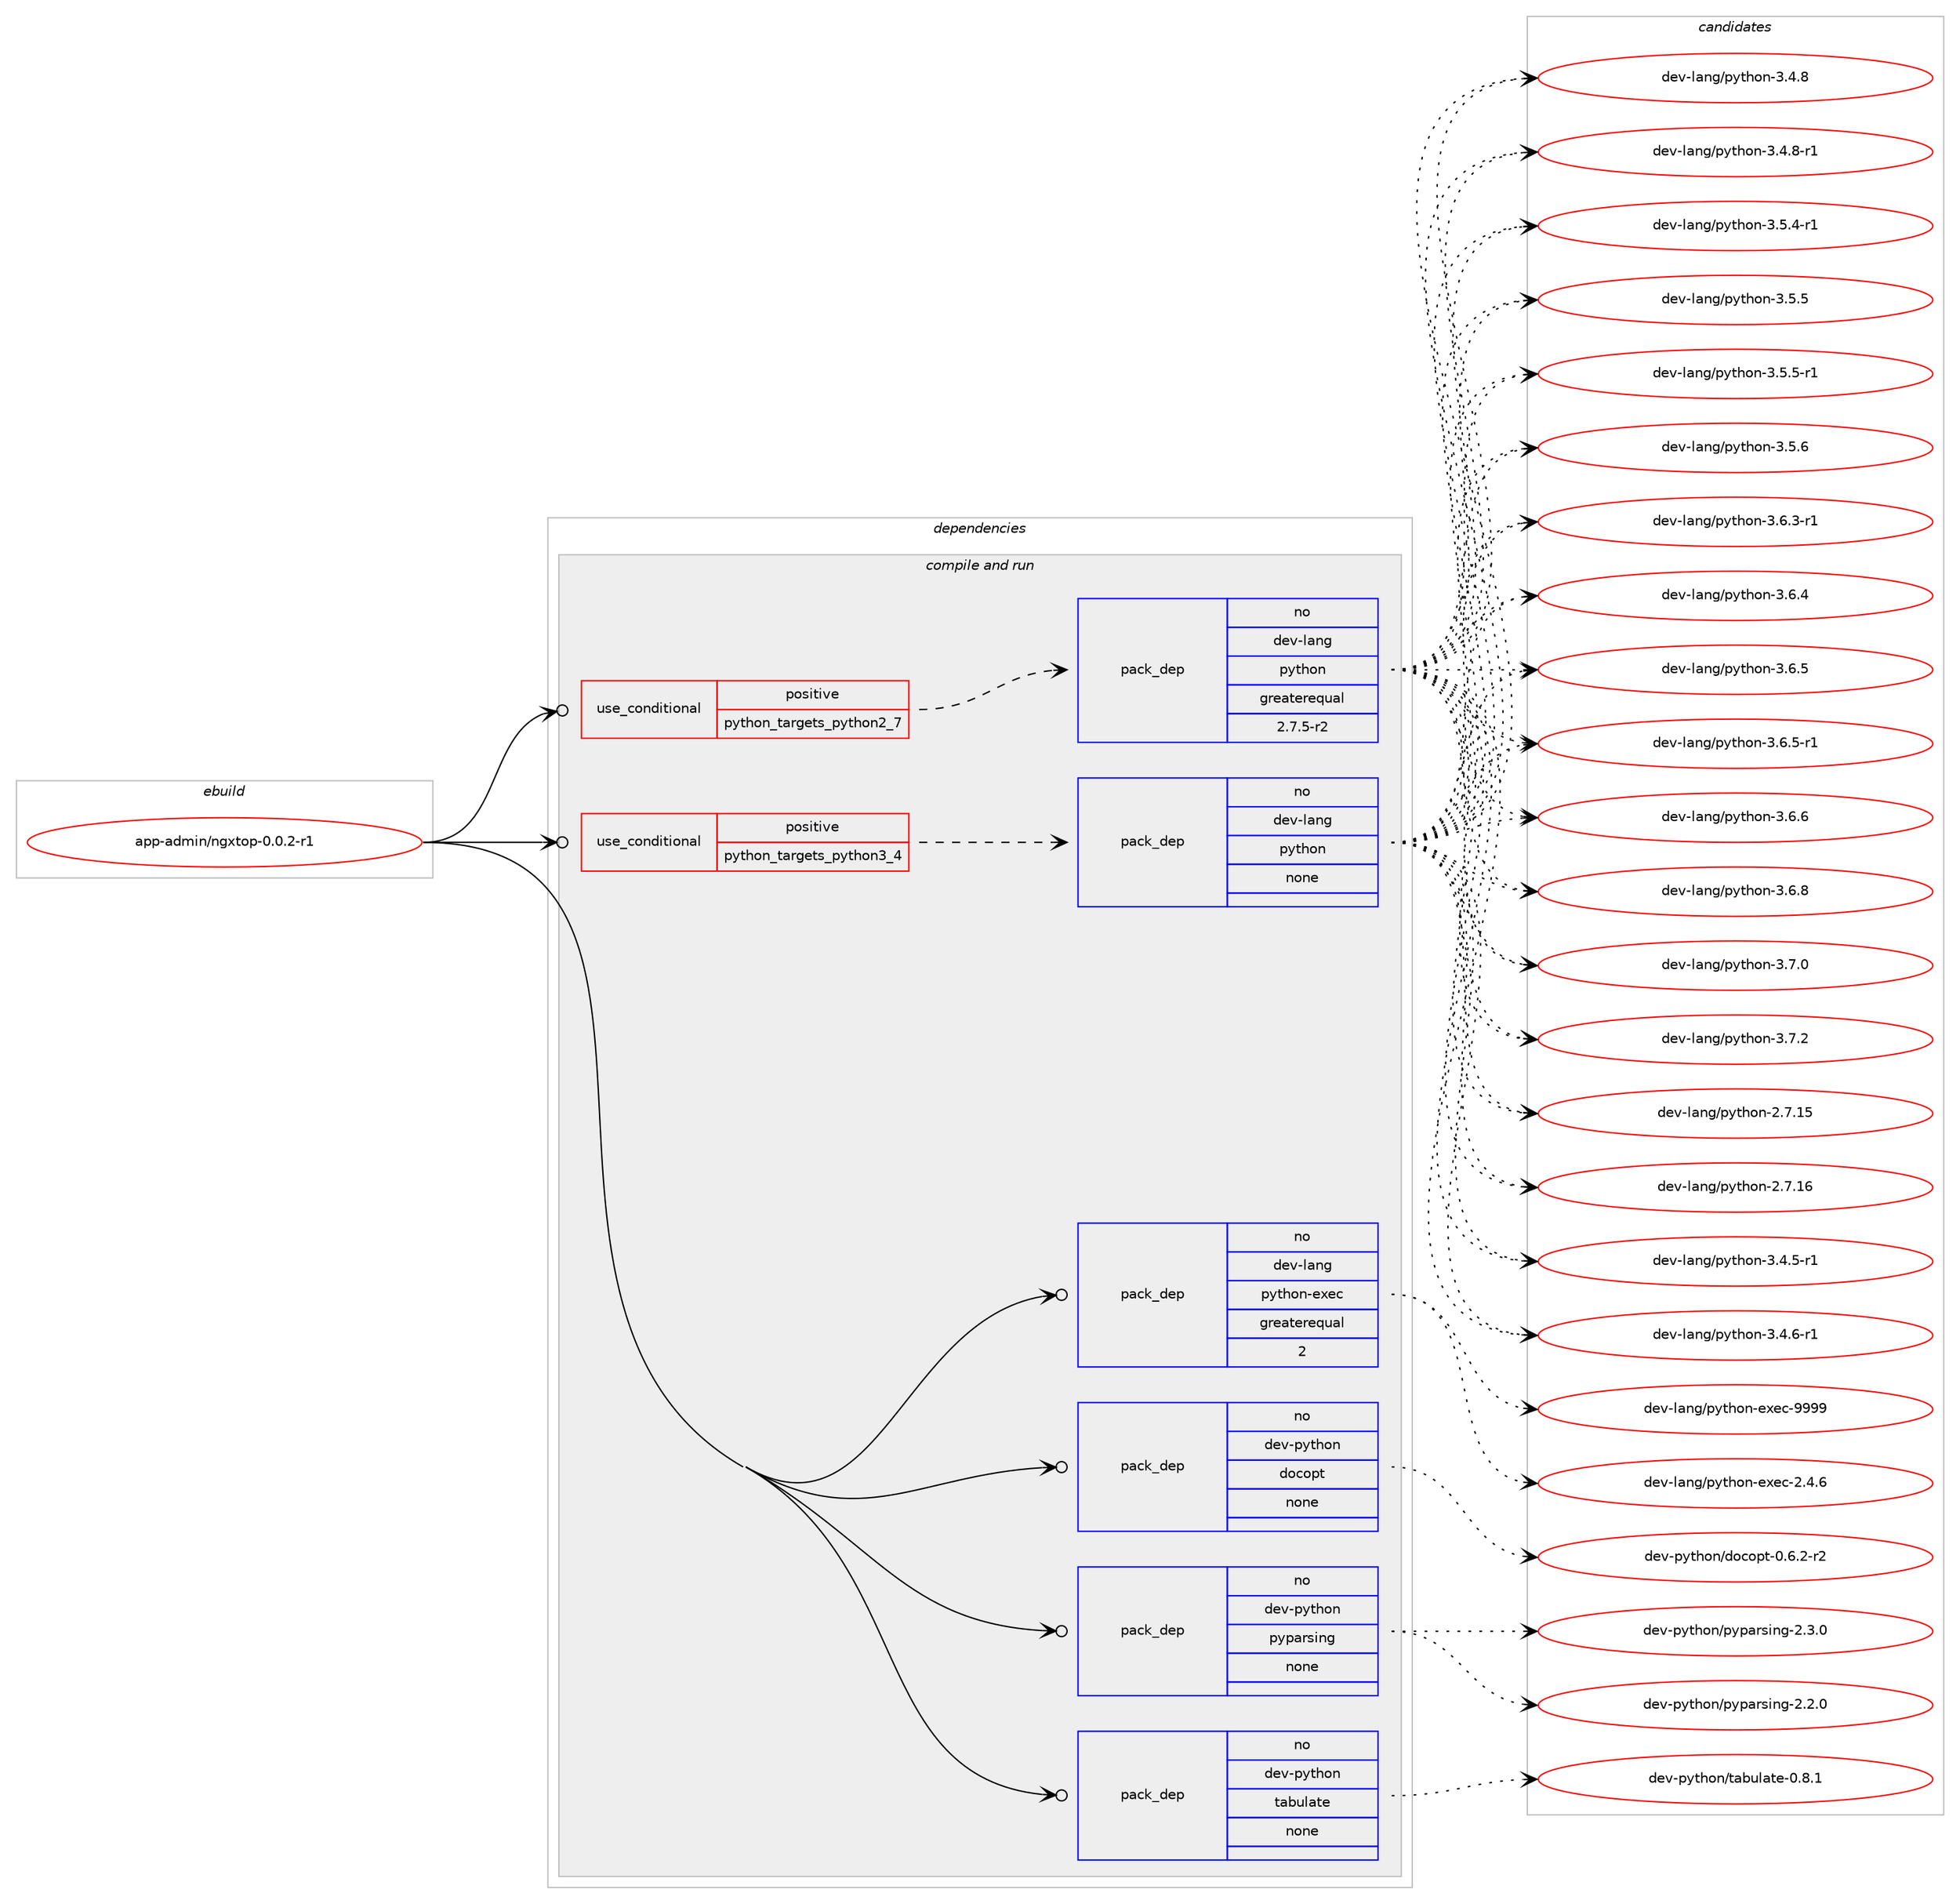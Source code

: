 digraph prolog {

# *************
# Graph options
# *************

newrank=true;
concentrate=true;
compound=true;
graph [rankdir=LR,fontname=Helvetica,fontsize=10,ranksep=1.5];#, ranksep=2.5, nodesep=0.2];
edge  [arrowhead=vee];
node  [fontname=Helvetica,fontsize=10];

# **********
# The ebuild
# **********

subgraph cluster_leftcol {
color=gray;
rank=same;
label=<<i>ebuild</i>>;
id [label="app-admin/ngxtop-0.0.2-r1", color=red, width=4, href="../app-admin/ngxtop-0.0.2-r1.svg"];
}

# ****************
# The dependencies
# ****************

subgraph cluster_midcol {
color=gray;
label=<<i>dependencies</i>>;
subgraph cluster_compile {
fillcolor="#eeeeee";
style=filled;
label=<<i>compile</i>>;
}
subgraph cluster_compileandrun {
fillcolor="#eeeeee";
style=filled;
label=<<i>compile and run</i>>;
subgraph cond345150 {
dependency1266699 [label=<<TABLE BORDER="0" CELLBORDER="1" CELLSPACING="0" CELLPADDING="4"><TR><TD ROWSPAN="3" CELLPADDING="10">use_conditional</TD></TR><TR><TD>positive</TD></TR><TR><TD>python_targets_python2_7</TD></TR></TABLE>>, shape=none, color=red];
subgraph pack901909 {
dependency1266700 [label=<<TABLE BORDER="0" CELLBORDER="1" CELLSPACING="0" CELLPADDING="4" WIDTH="220"><TR><TD ROWSPAN="6" CELLPADDING="30">pack_dep</TD></TR><TR><TD WIDTH="110">no</TD></TR><TR><TD>dev-lang</TD></TR><TR><TD>python</TD></TR><TR><TD>greaterequal</TD></TR><TR><TD>2.7.5-r2</TD></TR></TABLE>>, shape=none, color=blue];
}
dependency1266699:e -> dependency1266700:w [weight=20,style="dashed",arrowhead="vee"];
}
id:e -> dependency1266699:w [weight=20,style="solid",arrowhead="odotvee"];
subgraph cond345151 {
dependency1266701 [label=<<TABLE BORDER="0" CELLBORDER="1" CELLSPACING="0" CELLPADDING="4"><TR><TD ROWSPAN="3" CELLPADDING="10">use_conditional</TD></TR><TR><TD>positive</TD></TR><TR><TD>python_targets_python3_4</TD></TR></TABLE>>, shape=none, color=red];
subgraph pack901910 {
dependency1266702 [label=<<TABLE BORDER="0" CELLBORDER="1" CELLSPACING="0" CELLPADDING="4" WIDTH="220"><TR><TD ROWSPAN="6" CELLPADDING="30">pack_dep</TD></TR><TR><TD WIDTH="110">no</TD></TR><TR><TD>dev-lang</TD></TR><TR><TD>python</TD></TR><TR><TD>none</TD></TR><TR><TD></TD></TR></TABLE>>, shape=none, color=blue];
}
dependency1266701:e -> dependency1266702:w [weight=20,style="dashed",arrowhead="vee"];
}
id:e -> dependency1266701:w [weight=20,style="solid",arrowhead="odotvee"];
subgraph pack901911 {
dependency1266703 [label=<<TABLE BORDER="0" CELLBORDER="1" CELLSPACING="0" CELLPADDING="4" WIDTH="220"><TR><TD ROWSPAN="6" CELLPADDING="30">pack_dep</TD></TR><TR><TD WIDTH="110">no</TD></TR><TR><TD>dev-lang</TD></TR><TR><TD>python-exec</TD></TR><TR><TD>greaterequal</TD></TR><TR><TD>2</TD></TR></TABLE>>, shape=none, color=blue];
}
id:e -> dependency1266703:w [weight=20,style="solid",arrowhead="odotvee"];
subgraph pack901912 {
dependency1266704 [label=<<TABLE BORDER="0" CELLBORDER="1" CELLSPACING="0" CELLPADDING="4" WIDTH="220"><TR><TD ROWSPAN="6" CELLPADDING="30">pack_dep</TD></TR><TR><TD WIDTH="110">no</TD></TR><TR><TD>dev-python</TD></TR><TR><TD>docopt</TD></TR><TR><TD>none</TD></TR><TR><TD></TD></TR></TABLE>>, shape=none, color=blue];
}
id:e -> dependency1266704:w [weight=20,style="solid",arrowhead="odotvee"];
subgraph pack901913 {
dependency1266705 [label=<<TABLE BORDER="0" CELLBORDER="1" CELLSPACING="0" CELLPADDING="4" WIDTH="220"><TR><TD ROWSPAN="6" CELLPADDING="30">pack_dep</TD></TR><TR><TD WIDTH="110">no</TD></TR><TR><TD>dev-python</TD></TR><TR><TD>pyparsing</TD></TR><TR><TD>none</TD></TR><TR><TD></TD></TR></TABLE>>, shape=none, color=blue];
}
id:e -> dependency1266705:w [weight=20,style="solid",arrowhead="odotvee"];
subgraph pack901914 {
dependency1266706 [label=<<TABLE BORDER="0" CELLBORDER="1" CELLSPACING="0" CELLPADDING="4" WIDTH="220"><TR><TD ROWSPAN="6" CELLPADDING="30">pack_dep</TD></TR><TR><TD WIDTH="110">no</TD></TR><TR><TD>dev-python</TD></TR><TR><TD>tabulate</TD></TR><TR><TD>none</TD></TR><TR><TD></TD></TR></TABLE>>, shape=none, color=blue];
}
id:e -> dependency1266706:w [weight=20,style="solid",arrowhead="odotvee"];
}
subgraph cluster_run {
fillcolor="#eeeeee";
style=filled;
label=<<i>run</i>>;
}
}

# **************
# The candidates
# **************

subgraph cluster_choices {
rank=same;
color=gray;
label=<<i>candidates</i>>;

subgraph choice901909 {
color=black;
nodesep=1;
choice10010111845108971101034711212111610411111045504655464953 [label="dev-lang/python-2.7.15", color=red, width=4,href="../dev-lang/python-2.7.15.svg"];
choice10010111845108971101034711212111610411111045504655464954 [label="dev-lang/python-2.7.16", color=red, width=4,href="../dev-lang/python-2.7.16.svg"];
choice1001011184510897110103471121211161041111104551465246534511449 [label="dev-lang/python-3.4.5-r1", color=red, width=4,href="../dev-lang/python-3.4.5-r1.svg"];
choice1001011184510897110103471121211161041111104551465246544511449 [label="dev-lang/python-3.4.6-r1", color=red, width=4,href="../dev-lang/python-3.4.6-r1.svg"];
choice100101118451089711010347112121116104111110455146524656 [label="dev-lang/python-3.4.8", color=red, width=4,href="../dev-lang/python-3.4.8.svg"];
choice1001011184510897110103471121211161041111104551465246564511449 [label="dev-lang/python-3.4.8-r1", color=red, width=4,href="../dev-lang/python-3.4.8-r1.svg"];
choice1001011184510897110103471121211161041111104551465346524511449 [label="dev-lang/python-3.5.4-r1", color=red, width=4,href="../dev-lang/python-3.5.4-r1.svg"];
choice100101118451089711010347112121116104111110455146534653 [label="dev-lang/python-3.5.5", color=red, width=4,href="../dev-lang/python-3.5.5.svg"];
choice1001011184510897110103471121211161041111104551465346534511449 [label="dev-lang/python-3.5.5-r1", color=red, width=4,href="../dev-lang/python-3.5.5-r1.svg"];
choice100101118451089711010347112121116104111110455146534654 [label="dev-lang/python-3.5.6", color=red, width=4,href="../dev-lang/python-3.5.6.svg"];
choice1001011184510897110103471121211161041111104551465446514511449 [label="dev-lang/python-3.6.3-r1", color=red, width=4,href="../dev-lang/python-3.6.3-r1.svg"];
choice100101118451089711010347112121116104111110455146544652 [label="dev-lang/python-3.6.4", color=red, width=4,href="../dev-lang/python-3.6.4.svg"];
choice100101118451089711010347112121116104111110455146544653 [label="dev-lang/python-3.6.5", color=red, width=4,href="../dev-lang/python-3.6.5.svg"];
choice1001011184510897110103471121211161041111104551465446534511449 [label="dev-lang/python-3.6.5-r1", color=red, width=4,href="../dev-lang/python-3.6.5-r1.svg"];
choice100101118451089711010347112121116104111110455146544654 [label="dev-lang/python-3.6.6", color=red, width=4,href="../dev-lang/python-3.6.6.svg"];
choice100101118451089711010347112121116104111110455146544656 [label="dev-lang/python-3.6.8", color=red, width=4,href="../dev-lang/python-3.6.8.svg"];
choice100101118451089711010347112121116104111110455146554648 [label="dev-lang/python-3.7.0", color=red, width=4,href="../dev-lang/python-3.7.0.svg"];
choice100101118451089711010347112121116104111110455146554650 [label="dev-lang/python-3.7.2", color=red, width=4,href="../dev-lang/python-3.7.2.svg"];
dependency1266700:e -> choice10010111845108971101034711212111610411111045504655464953:w [style=dotted,weight="100"];
dependency1266700:e -> choice10010111845108971101034711212111610411111045504655464954:w [style=dotted,weight="100"];
dependency1266700:e -> choice1001011184510897110103471121211161041111104551465246534511449:w [style=dotted,weight="100"];
dependency1266700:e -> choice1001011184510897110103471121211161041111104551465246544511449:w [style=dotted,weight="100"];
dependency1266700:e -> choice100101118451089711010347112121116104111110455146524656:w [style=dotted,weight="100"];
dependency1266700:e -> choice1001011184510897110103471121211161041111104551465246564511449:w [style=dotted,weight="100"];
dependency1266700:e -> choice1001011184510897110103471121211161041111104551465346524511449:w [style=dotted,weight="100"];
dependency1266700:e -> choice100101118451089711010347112121116104111110455146534653:w [style=dotted,weight="100"];
dependency1266700:e -> choice1001011184510897110103471121211161041111104551465346534511449:w [style=dotted,weight="100"];
dependency1266700:e -> choice100101118451089711010347112121116104111110455146534654:w [style=dotted,weight="100"];
dependency1266700:e -> choice1001011184510897110103471121211161041111104551465446514511449:w [style=dotted,weight="100"];
dependency1266700:e -> choice100101118451089711010347112121116104111110455146544652:w [style=dotted,weight="100"];
dependency1266700:e -> choice100101118451089711010347112121116104111110455146544653:w [style=dotted,weight="100"];
dependency1266700:e -> choice1001011184510897110103471121211161041111104551465446534511449:w [style=dotted,weight="100"];
dependency1266700:e -> choice100101118451089711010347112121116104111110455146544654:w [style=dotted,weight="100"];
dependency1266700:e -> choice100101118451089711010347112121116104111110455146544656:w [style=dotted,weight="100"];
dependency1266700:e -> choice100101118451089711010347112121116104111110455146554648:w [style=dotted,weight="100"];
dependency1266700:e -> choice100101118451089711010347112121116104111110455146554650:w [style=dotted,weight="100"];
}
subgraph choice901910 {
color=black;
nodesep=1;
choice10010111845108971101034711212111610411111045504655464953 [label="dev-lang/python-2.7.15", color=red, width=4,href="../dev-lang/python-2.7.15.svg"];
choice10010111845108971101034711212111610411111045504655464954 [label="dev-lang/python-2.7.16", color=red, width=4,href="../dev-lang/python-2.7.16.svg"];
choice1001011184510897110103471121211161041111104551465246534511449 [label="dev-lang/python-3.4.5-r1", color=red, width=4,href="../dev-lang/python-3.4.5-r1.svg"];
choice1001011184510897110103471121211161041111104551465246544511449 [label="dev-lang/python-3.4.6-r1", color=red, width=4,href="../dev-lang/python-3.4.6-r1.svg"];
choice100101118451089711010347112121116104111110455146524656 [label="dev-lang/python-3.4.8", color=red, width=4,href="../dev-lang/python-3.4.8.svg"];
choice1001011184510897110103471121211161041111104551465246564511449 [label="dev-lang/python-3.4.8-r1", color=red, width=4,href="../dev-lang/python-3.4.8-r1.svg"];
choice1001011184510897110103471121211161041111104551465346524511449 [label="dev-lang/python-3.5.4-r1", color=red, width=4,href="../dev-lang/python-3.5.4-r1.svg"];
choice100101118451089711010347112121116104111110455146534653 [label="dev-lang/python-3.5.5", color=red, width=4,href="../dev-lang/python-3.5.5.svg"];
choice1001011184510897110103471121211161041111104551465346534511449 [label="dev-lang/python-3.5.5-r1", color=red, width=4,href="../dev-lang/python-3.5.5-r1.svg"];
choice100101118451089711010347112121116104111110455146534654 [label="dev-lang/python-3.5.6", color=red, width=4,href="../dev-lang/python-3.5.6.svg"];
choice1001011184510897110103471121211161041111104551465446514511449 [label="dev-lang/python-3.6.3-r1", color=red, width=4,href="../dev-lang/python-3.6.3-r1.svg"];
choice100101118451089711010347112121116104111110455146544652 [label="dev-lang/python-3.6.4", color=red, width=4,href="../dev-lang/python-3.6.4.svg"];
choice100101118451089711010347112121116104111110455146544653 [label="dev-lang/python-3.6.5", color=red, width=4,href="../dev-lang/python-3.6.5.svg"];
choice1001011184510897110103471121211161041111104551465446534511449 [label="dev-lang/python-3.6.5-r1", color=red, width=4,href="../dev-lang/python-3.6.5-r1.svg"];
choice100101118451089711010347112121116104111110455146544654 [label="dev-lang/python-3.6.6", color=red, width=4,href="../dev-lang/python-3.6.6.svg"];
choice100101118451089711010347112121116104111110455146544656 [label="dev-lang/python-3.6.8", color=red, width=4,href="../dev-lang/python-3.6.8.svg"];
choice100101118451089711010347112121116104111110455146554648 [label="dev-lang/python-3.7.0", color=red, width=4,href="../dev-lang/python-3.7.0.svg"];
choice100101118451089711010347112121116104111110455146554650 [label="dev-lang/python-3.7.2", color=red, width=4,href="../dev-lang/python-3.7.2.svg"];
dependency1266702:e -> choice10010111845108971101034711212111610411111045504655464953:w [style=dotted,weight="100"];
dependency1266702:e -> choice10010111845108971101034711212111610411111045504655464954:w [style=dotted,weight="100"];
dependency1266702:e -> choice1001011184510897110103471121211161041111104551465246534511449:w [style=dotted,weight="100"];
dependency1266702:e -> choice1001011184510897110103471121211161041111104551465246544511449:w [style=dotted,weight="100"];
dependency1266702:e -> choice100101118451089711010347112121116104111110455146524656:w [style=dotted,weight="100"];
dependency1266702:e -> choice1001011184510897110103471121211161041111104551465246564511449:w [style=dotted,weight="100"];
dependency1266702:e -> choice1001011184510897110103471121211161041111104551465346524511449:w [style=dotted,weight="100"];
dependency1266702:e -> choice100101118451089711010347112121116104111110455146534653:w [style=dotted,weight="100"];
dependency1266702:e -> choice1001011184510897110103471121211161041111104551465346534511449:w [style=dotted,weight="100"];
dependency1266702:e -> choice100101118451089711010347112121116104111110455146534654:w [style=dotted,weight="100"];
dependency1266702:e -> choice1001011184510897110103471121211161041111104551465446514511449:w [style=dotted,weight="100"];
dependency1266702:e -> choice100101118451089711010347112121116104111110455146544652:w [style=dotted,weight="100"];
dependency1266702:e -> choice100101118451089711010347112121116104111110455146544653:w [style=dotted,weight="100"];
dependency1266702:e -> choice1001011184510897110103471121211161041111104551465446534511449:w [style=dotted,weight="100"];
dependency1266702:e -> choice100101118451089711010347112121116104111110455146544654:w [style=dotted,weight="100"];
dependency1266702:e -> choice100101118451089711010347112121116104111110455146544656:w [style=dotted,weight="100"];
dependency1266702:e -> choice100101118451089711010347112121116104111110455146554648:w [style=dotted,weight="100"];
dependency1266702:e -> choice100101118451089711010347112121116104111110455146554650:w [style=dotted,weight="100"];
}
subgraph choice901911 {
color=black;
nodesep=1;
choice1001011184510897110103471121211161041111104510112010199455046524654 [label="dev-lang/python-exec-2.4.6", color=red, width=4,href="../dev-lang/python-exec-2.4.6.svg"];
choice10010111845108971101034711212111610411111045101120101994557575757 [label="dev-lang/python-exec-9999", color=red, width=4,href="../dev-lang/python-exec-9999.svg"];
dependency1266703:e -> choice1001011184510897110103471121211161041111104510112010199455046524654:w [style=dotted,weight="100"];
dependency1266703:e -> choice10010111845108971101034711212111610411111045101120101994557575757:w [style=dotted,weight="100"];
}
subgraph choice901912 {
color=black;
nodesep=1;
choice1001011184511212111610411111047100111991111121164548465446504511450 [label="dev-python/docopt-0.6.2-r2", color=red, width=4,href="../dev-python/docopt-0.6.2-r2.svg"];
dependency1266704:e -> choice1001011184511212111610411111047100111991111121164548465446504511450:w [style=dotted,weight="100"];
}
subgraph choice901913 {
color=black;
nodesep=1;
choice100101118451121211161041111104711212111297114115105110103455046504648 [label="dev-python/pyparsing-2.2.0", color=red, width=4,href="../dev-python/pyparsing-2.2.0.svg"];
choice100101118451121211161041111104711212111297114115105110103455046514648 [label="dev-python/pyparsing-2.3.0", color=red, width=4,href="../dev-python/pyparsing-2.3.0.svg"];
dependency1266705:e -> choice100101118451121211161041111104711212111297114115105110103455046504648:w [style=dotted,weight="100"];
dependency1266705:e -> choice100101118451121211161041111104711212111297114115105110103455046514648:w [style=dotted,weight="100"];
}
subgraph choice901914 {
color=black;
nodesep=1;
choice1001011184511212111610411111047116979811710897116101454846564649 [label="dev-python/tabulate-0.8.1", color=red, width=4,href="../dev-python/tabulate-0.8.1.svg"];
dependency1266706:e -> choice1001011184511212111610411111047116979811710897116101454846564649:w [style=dotted,weight="100"];
}
}

}

